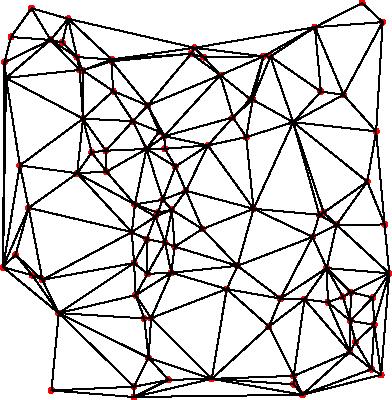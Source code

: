 size(200);
int np=100;
pair[] points;

real r() {return 1.2*(rand()/randMax*2-1);}

for(int i=0; i < np; ++i)
  points.push((r(),r()));

int[][] trn=triangulate(points);

for(int i=0; i < np; ++i)
  dot(points[i],red);

for(int i=0; i < trn.length; ++i) {
  draw((points[trn[i][0]])--(points[trn[i][1]]));
  draw((points[trn[i][1]])--(points[trn[i][2]]));
  draw((points[trn[i][2]])--(points[trn[i][0]]));
}
